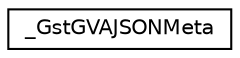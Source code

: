 digraph "Graphical Class Hierarchy"
{
 // LATEX_PDF_SIZE
  edge [fontname="Helvetica",fontsize="10",labelfontname="Helvetica",labelfontsize="10"];
  node [fontname="Helvetica",fontsize="10",shape=record];
  rankdir="LR";
  Node0 [label="_GstGVAJSONMeta",height=0.2,width=0.4,color="black", fillcolor="white", style="filled",URL="$struct__GstGVAJSONMeta.html",tooltip="This struct represents JSON metadata and contains instance of parent GstMeta and message."];
}
